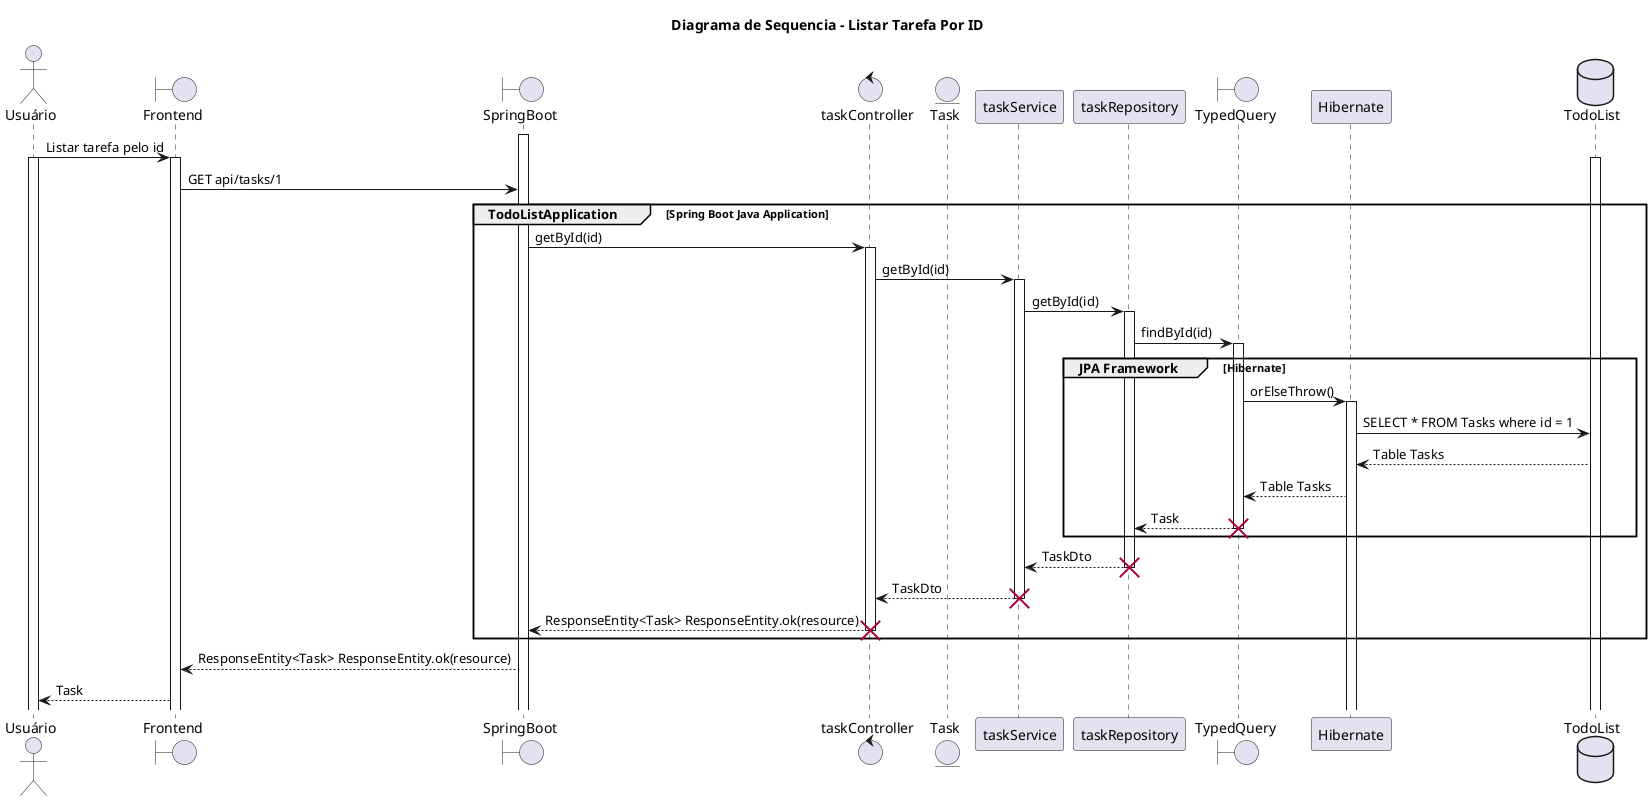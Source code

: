 @startuml
title Diagrama de Sequencia - Listar Tarefa Por ID
actor Usuário
Boundary Frontend
Boundary SpringBoot
Control taskController
Entity Task
Participant taskService
Participant taskRepository
Boundary TypedQuery
Participant Hibernate
Database TodoList
activate SpringBoot
Usuário -> Frontend: Listar tarefa pelo id
activate Usuário
activate Frontend
activate TodoList
Frontend -> SpringBoot: GET api/tasks/1
group TodoListApplication [Spring Boot Java Application]
SpringBoot -> taskController: getById(id)
activate taskController
taskController -> taskService: getById(id)
activate taskService
taskService -> taskRepository: getById(id)
activate taskRepository
taskRepository -> TypedQuery: findById(id)
group JPA Framework[Hibernate]
Activate TypedQuery
TypedQuery -> Hibernate: orElseThrow()
Activate Hibernate
Hibernate -> TodoList: SELECT * FROM Tasks where id = 1
TodoList --> Hibernate: Table Tasks
Hibernate --> TypedQuery: Table Tasks
TypedQuery --> taskRepository: Task
destroy TypedQuery
end
taskRepository --> taskService: TaskDto
destroy taskRepository
taskService --> taskController: TaskDto
destroy taskService
taskController --> SpringBoot: ResponseEntity<Task> ResponseEntity.ok(resource)
destroy taskController
end
SpringBoot --> Frontend : ResponseEntity<Task> ResponseEntity.ok(resource)
Frontend --> Usuário: Task
@enduml
Diagrama gerado pelo código acima